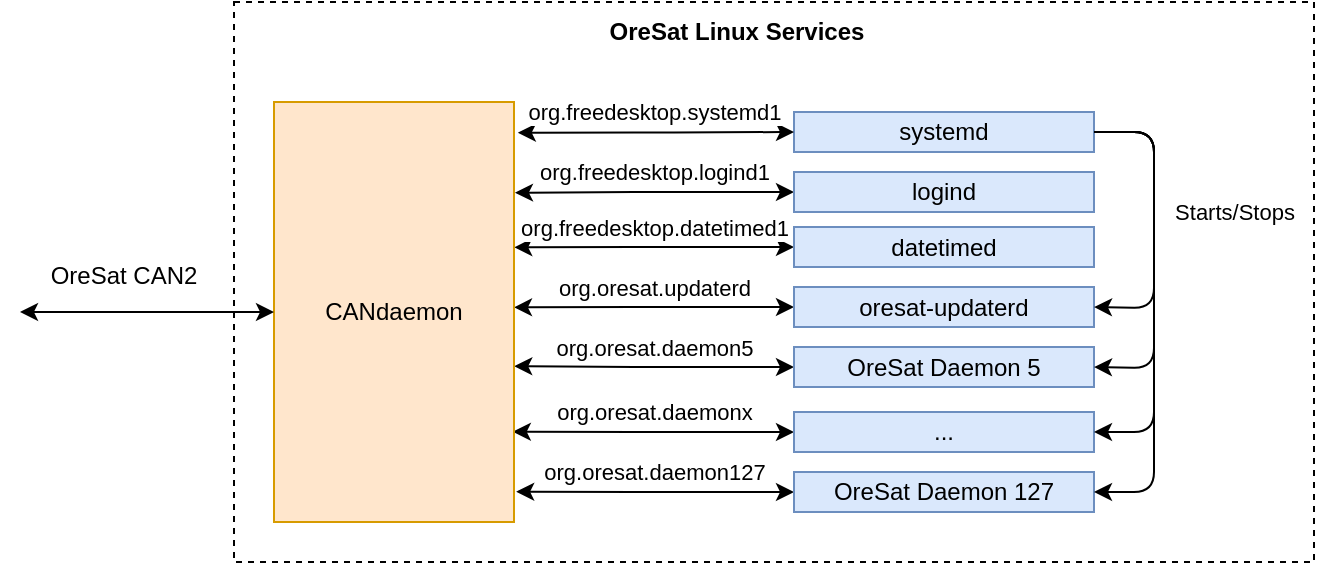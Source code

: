 <mxfile version="13.6.2" type="device"><diagram id="zrWGUGNh6H3lSOw0vNkx" name="Page-1"><mxGraphModel dx="162" dy="332" grid="1" gridSize="10" guides="1" tooltips="1" connect="1" arrows="1" fold="1" page="0" pageScale="1" pageWidth="850" pageHeight="1100" math="0" shadow="0"><root><mxCell id="0"/><mxCell id="1" parent="0"/><mxCell id="gxwe76bOYnUD6GTZNtVA-42" value="" style="rounded=0;whiteSpace=wrap;html=1;dashed=1;" parent="1" vertex="1"><mxGeometry x="610" y="70" width="540" height="280" as="geometry"/></mxCell><mxCell id="gxwe76bOYnUD6GTZNtVA-41" value="OreSat CAN2" style="text;html=1;strokeColor=none;fillColor=none;align=center;verticalAlign=middle;whiteSpace=wrap;rounded=0;" parent="1" vertex="1"><mxGeometry x="510" y="182.5" width="90" height="48" as="geometry"/></mxCell><mxCell id="gxwe76bOYnUD6GTZNtVA-43" value="&lt;b&gt;OreSat Linux Services&lt;/b&gt;" style="text;html=1;strokeColor=none;fillColor=none;align=center;verticalAlign=middle;whiteSpace=wrap;rounded=0;dashed=1;" parent="1" vertex="1"><mxGeometry x="750" y="80" width="223" height="10" as="geometry"/></mxCell><mxCell id="MGTmWnw4b0fuhsWKwY6--3" value="systemd" style="rounded=0;whiteSpace=wrap;html=1;fillColor=#dae8fc;strokeColor=#6c8ebf;" parent="1" vertex="1"><mxGeometry x="890" y="125" width="150" height="20" as="geometry"/></mxCell><mxCell id="XM8GT-QGmkt5uLlhZr36-50" value="" style="edgeStyle=orthogonalEdgeStyle;rounded=1;orthogonalLoop=1;jettySize=auto;html=1;startArrow=classic;startFill=1;strokeColor=#000000;entryX=1;entryY=0.489;entryDx=0;entryDy=0;entryPerimeter=0;" parent="1" source="34j5D_DBw3ZOSvIRqdXq-5" target="94G1tfcaJm1x44RjRKPa-1" edge="1"><mxGeometry relative="1" as="geometry"><mxPoint x="760" y="222.5" as="targetPoint"/></mxGeometry></mxCell><mxCell id="94G1tfcaJm1x44RjRKPa-17" value="org.oresat.updaterd" style="edgeLabel;html=1;align=center;verticalAlign=middle;resizable=0;points=[];" vertex="1" connectable="0" parent="XM8GT-QGmkt5uLlhZr36-50"><mxGeometry x="0.39" y="-1" relative="1" as="geometry"><mxPoint x="27.4" y="-9.21" as="offset"/></mxGeometry></mxCell><mxCell id="34j5D_DBw3ZOSvIRqdXq-5" value="oresat-updaterd" style="rounded=0;whiteSpace=wrap;html=1;fillColor=#dae8fc;strokeColor=#6c8ebf;" parent="1" vertex="1"><mxGeometry x="890" y="212.5" width="150" height="20" as="geometry"/></mxCell><mxCell id="XM8GT-QGmkt5uLlhZr36-52" value="" style="edgeStyle=orthogonalEdgeStyle;rounded=1;orthogonalLoop=1;jettySize=auto;html=1;startArrow=classic;startFill=1;strokeColor=#000000;entryX=1.001;entryY=0.629;entryDx=0;entryDy=0;entryPerimeter=0;" parent="1" source="34j5D_DBw3ZOSvIRqdXq-6" target="94G1tfcaJm1x44RjRKPa-1" edge="1"><mxGeometry relative="1" as="geometry"><mxPoint x="760" y="222.5" as="targetPoint"/></mxGeometry></mxCell><mxCell id="94G1tfcaJm1x44RjRKPa-18" value="org.oresat.daemon5" style="edgeLabel;html=1;align=center;verticalAlign=middle;resizable=0;points=[];" vertex="1" connectable="0" parent="XM8GT-QGmkt5uLlhZr36-52"><mxGeometry x="0.135" relative="1" as="geometry"><mxPoint x="9.2" y="-9.62" as="offset"/></mxGeometry></mxCell><mxCell id="34j5D_DBw3ZOSvIRqdXq-6" value="OreSat Daemon 5" style="rounded=0;whiteSpace=wrap;html=1;fillColor=#dae8fc;strokeColor=#6c8ebf;" parent="1" vertex="1"><mxGeometry x="890" y="242.5" width="150" height="20" as="geometry"/></mxCell><mxCell id="XM8GT-QGmkt5uLlhZr36-56" value="" style="edgeStyle=orthogonalEdgeStyle;rounded=1;orthogonalLoop=1;jettySize=auto;html=1;startArrow=classic;startFill=1;strokeColor=#000000;entryX=1.009;entryY=0.928;entryDx=0;entryDy=0;entryPerimeter=0;" parent="1" source="oXcKpy4RA11PVv5IK4Zk-56" target="94G1tfcaJm1x44RjRKPa-1" edge="1"><mxGeometry relative="1" as="geometry"><mxPoint x="760" y="222.5" as="targetPoint"/></mxGeometry></mxCell><mxCell id="94G1tfcaJm1x44RjRKPa-19" value="org.oresat.daemon127" style="edgeLabel;html=1;align=center;verticalAlign=middle;resizable=0;points=[];" vertex="1" connectable="0" parent="XM8GT-QGmkt5uLlhZr36-56"><mxGeometry x="0.008" y="-13" relative="1" as="geometry"><mxPoint x="-0.63" y="3.18" as="offset"/></mxGeometry></mxCell><mxCell id="oXcKpy4RA11PVv5IK4Zk-56" value="OreSat Daemon 127" style="rounded=0;whiteSpace=wrap;html=1;fillColor=#dae8fc;strokeColor=#6c8ebf;" parent="1" vertex="1"><mxGeometry x="890" y="305" width="150" height="20" as="geometry"/></mxCell><mxCell id="XM8GT-QGmkt5uLlhZr36-48" value="" style="edgeStyle=orthogonalEdgeStyle;rounded=1;orthogonalLoop=1;jettySize=auto;html=1;startArrow=classic;startFill=1;strokeColor=#000000;entryX=1.001;entryY=0.346;entryDx=0;entryDy=0;entryPerimeter=0;" parent="1" source="XM8GT-QGmkt5uLlhZr36-6" target="94G1tfcaJm1x44RjRKPa-1" edge="1"><mxGeometry relative="1" as="geometry"><mxPoint x="760" y="222.5" as="targetPoint"/></mxGeometry></mxCell><mxCell id="94G1tfcaJm1x44RjRKPa-16" value="org.freedesktop.datetimed1" style="edgeLabel;html=1;align=center;verticalAlign=middle;resizable=0;points=[];" vertex="1" connectable="0" parent="XM8GT-QGmkt5uLlhZr36-48"><mxGeometry x="0.163" relative="1" as="geometry"><mxPoint x="11.35" y="-10.21" as="offset"/></mxGeometry></mxCell><mxCell id="XM8GT-QGmkt5uLlhZr36-6" value="datetimed" style="rounded=0;whiteSpace=wrap;html=1;fillColor=#dae8fc;strokeColor=#6c8ebf;" parent="1" vertex="1"><mxGeometry x="890" y="182.5" width="150" height="20" as="geometry"/></mxCell><mxCell id="XM8GT-QGmkt5uLlhZr36-54" value="" style="edgeStyle=orthogonalEdgeStyle;rounded=1;orthogonalLoop=1;jettySize=auto;html=1;startArrow=classic;startFill=1;strokeColor=#000000;entryX=0.995;entryY=0.785;entryDx=0;entryDy=0;entryPerimeter=0;" parent="1" source="oXcKpy4RA11PVv5IK4Zk-58" target="94G1tfcaJm1x44RjRKPa-1" edge="1"><mxGeometry relative="1" as="geometry"><mxPoint x="760" y="222.5" as="targetPoint"/></mxGeometry></mxCell><mxCell id="94G1tfcaJm1x44RjRKPa-21" value="org.oresat.daemonx" style="edgeLabel;html=1;align=center;verticalAlign=middle;resizable=0;points=[];" vertex="1" connectable="0" parent="XM8GT-QGmkt5uLlhZr36-54"><mxGeometry x="0.214" y="-1" relative="1" as="geometry"><mxPoint x="15.35" y="-8.91" as="offset"/></mxGeometry></mxCell><mxCell id="oXcKpy4RA11PVv5IK4Zk-58" value="..." style="rounded=0;whiteSpace=wrap;html=1;fillColor=#dae8fc;strokeColor=#6c8ebf;" parent="1" vertex="1"><mxGeometry x="890" y="275" width="150" height="20" as="geometry"/></mxCell><mxCell id="XM8GT-QGmkt5uLlhZr36-46" value="" style="edgeStyle=orthogonalEdgeStyle;rounded=1;orthogonalLoop=1;jettySize=auto;html=1;startArrow=classic;startFill=1;strokeColor=#000000;entryX=1.004;entryY=0.216;entryDx=0;entryDy=0;entryPerimeter=0;" parent="1" source="XM8GT-QGmkt5uLlhZr36-4" target="94G1tfcaJm1x44RjRKPa-1" edge="1"><mxGeometry relative="1" as="geometry"><mxPoint x="760" y="222.5" as="targetPoint"/></mxGeometry></mxCell><mxCell id="94G1tfcaJm1x44RjRKPa-15" value="org.freedesktop.logind1" style="edgeLabel;html=1;align=center;verticalAlign=middle;resizable=0;points=[];" vertex="1" connectable="0" parent="XM8GT-QGmkt5uLlhZr36-46"><mxGeometry x="0.612" y="2" relative="1" as="geometry"><mxPoint x="42.4" y="-12.38" as="offset"/></mxGeometry></mxCell><mxCell id="XM8GT-QGmkt5uLlhZr36-4" value="logind" style="rounded=0;whiteSpace=wrap;html=1;fillColor=#dae8fc;strokeColor=#6c8ebf;" parent="1" vertex="1"><mxGeometry x="890" y="155" width="150" height="20" as="geometry"/></mxCell><mxCell id="XM8GT-QGmkt5uLlhZr36-44" value="" style="edgeStyle=orthogonalEdgeStyle;rounded=1;orthogonalLoop=1;jettySize=auto;html=1;startArrow=classic;startFill=1;strokeColor=#000000;entryX=0;entryY=0.5;entryDx=0;entryDy=0;exitX=1.016;exitY=0.073;exitDx=0;exitDy=0;exitPerimeter=0;" parent="1" source="94G1tfcaJm1x44RjRKPa-1" target="MGTmWnw4b0fuhsWKwY6--3" edge="1"><mxGeometry relative="1" as="geometry"><mxPoint x="840" y="222.5" as="targetPoint"/><mxPoint x="760" y="222.5" as="sourcePoint"/></mxGeometry></mxCell><mxCell id="94G1tfcaJm1x44RjRKPa-11" value="org.freedesktop.systemd1" style="edgeLabel;html=1;align=center;verticalAlign=middle;resizable=0;points=[];" vertex="1" connectable="0" parent="XM8GT-QGmkt5uLlhZr36-44"><mxGeometry x="-0.236" y="-1" relative="1" as="geometry"><mxPoint x="15.28" y="-11.32" as="offset"/></mxGeometry></mxCell><mxCell id="94G1tfcaJm1x44RjRKPa-1" value="CANdaemon" style="rounded=0;whiteSpace=wrap;html=1;fillColor=#ffe6cc;strokeColor=#d79b00;" vertex="1" parent="1"><mxGeometry x="630" y="120" width="120" height="210" as="geometry"/></mxCell><mxCell id="94G1tfcaJm1x44RjRKPa-3" value="" style="rounded=0;whiteSpace=wrap;html=1;strokeColor=none;" vertex="1" parent="1"><mxGeometry x="493" y="196.25" width="10" height="57.5" as="geometry"/></mxCell><mxCell id="94G1tfcaJm1x44RjRKPa-5" value="" style="endArrow=classic;startArrow=classic;html=1;exitX=1;exitY=0.5;exitDx=0;exitDy=0;entryX=0;entryY=0.5;entryDx=0;entryDy=0;" edge="1" parent="1" source="94G1tfcaJm1x44RjRKPa-3" target="94G1tfcaJm1x44RjRKPa-1"><mxGeometry width="50" height="50" relative="1" as="geometry"><mxPoint x="600" y="260" as="sourcePoint"/><mxPoint x="650" y="210" as="targetPoint"/></mxGeometry></mxCell><mxCell id="94G1tfcaJm1x44RjRKPa-6" value="" style="endArrow=classic;html=1;exitX=1;exitY=0.5;exitDx=0;exitDy=0;entryX=1;entryY=0.5;entryDx=0;entryDy=0;" edge="1" parent="1" source="MGTmWnw4b0fuhsWKwY6--3" target="34j5D_DBw3ZOSvIRqdXq-5"><mxGeometry width="50" height="50" relative="1" as="geometry"><mxPoint x="930" y="440" as="sourcePoint"/><mxPoint x="1210" y="135" as="targetPoint"/><Array as="points"><mxPoint x="1070" y="135"/><mxPoint x="1070" y="223"/></Array></mxGeometry></mxCell><mxCell id="94G1tfcaJm1x44RjRKPa-7" value="" style="endArrow=classic;html=1;exitX=1;exitY=0.5;exitDx=0;exitDy=0;entryX=1;entryY=0.5;entryDx=0;entryDy=0;" edge="1" parent="1" source="MGTmWnw4b0fuhsWKwY6--3" target="34j5D_DBw3ZOSvIRqdXq-6"><mxGeometry width="50" height="50" relative="1" as="geometry"><mxPoint x="910" y="280" as="sourcePoint"/><mxPoint x="960" y="230" as="targetPoint"/><Array as="points"><mxPoint x="1070" y="135"/><mxPoint x="1070" y="253"/></Array></mxGeometry></mxCell><mxCell id="94G1tfcaJm1x44RjRKPa-8" value="" style="endArrow=classic;html=1;exitX=1;exitY=0.5;exitDx=0;exitDy=0;entryX=1;entryY=0.5;entryDx=0;entryDy=0;" edge="1" parent="1" source="MGTmWnw4b0fuhsWKwY6--3" target="oXcKpy4RA11PVv5IK4Zk-58"><mxGeometry width="50" height="50" relative="1" as="geometry"><mxPoint x="910" y="280" as="sourcePoint"/><mxPoint x="960" y="230" as="targetPoint"/><Array as="points"><mxPoint x="1070" y="135"/><mxPoint x="1070" y="285"/></Array></mxGeometry></mxCell><mxCell id="94G1tfcaJm1x44RjRKPa-9" value="" style="endArrow=classic;html=1;exitX=1;exitY=0.5;exitDx=0;exitDy=0;entryX=1;entryY=0.5;entryDx=0;entryDy=0;" edge="1" parent="1" source="MGTmWnw4b0fuhsWKwY6--3" target="oXcKpy4RA11PVv5IK4Zk-56"><mxGeometry width="50" height="50" relative="1" as="geometry"><mxPoint x="910" y="280" as="sourcePoint"/><mxPoint x="960" y="230" as="targetPoint"/><Array as="points"><mxPoint x="1070" y="135"/><mxPoint x="1070" y="315"/></Array></mxGeometry></mxCell><mxCell id="94G1tfcaJm1x44RjRKPa-10" value="Starts/Stops" style="edgeLabel;html=1;align=center;verticalAlign=middle;resizable=0;points=[];" vertex="1" connectable="0" parent="94G1tfcaJm1x44RjRKPa-9"><mxGeometry x="-0.295" relative="1" as="geometry"><mxPoint x="40" y="-14.8" as="offset"/></mxGeometry></mxCell></root></mxGraphModel></diagram></mxfile>